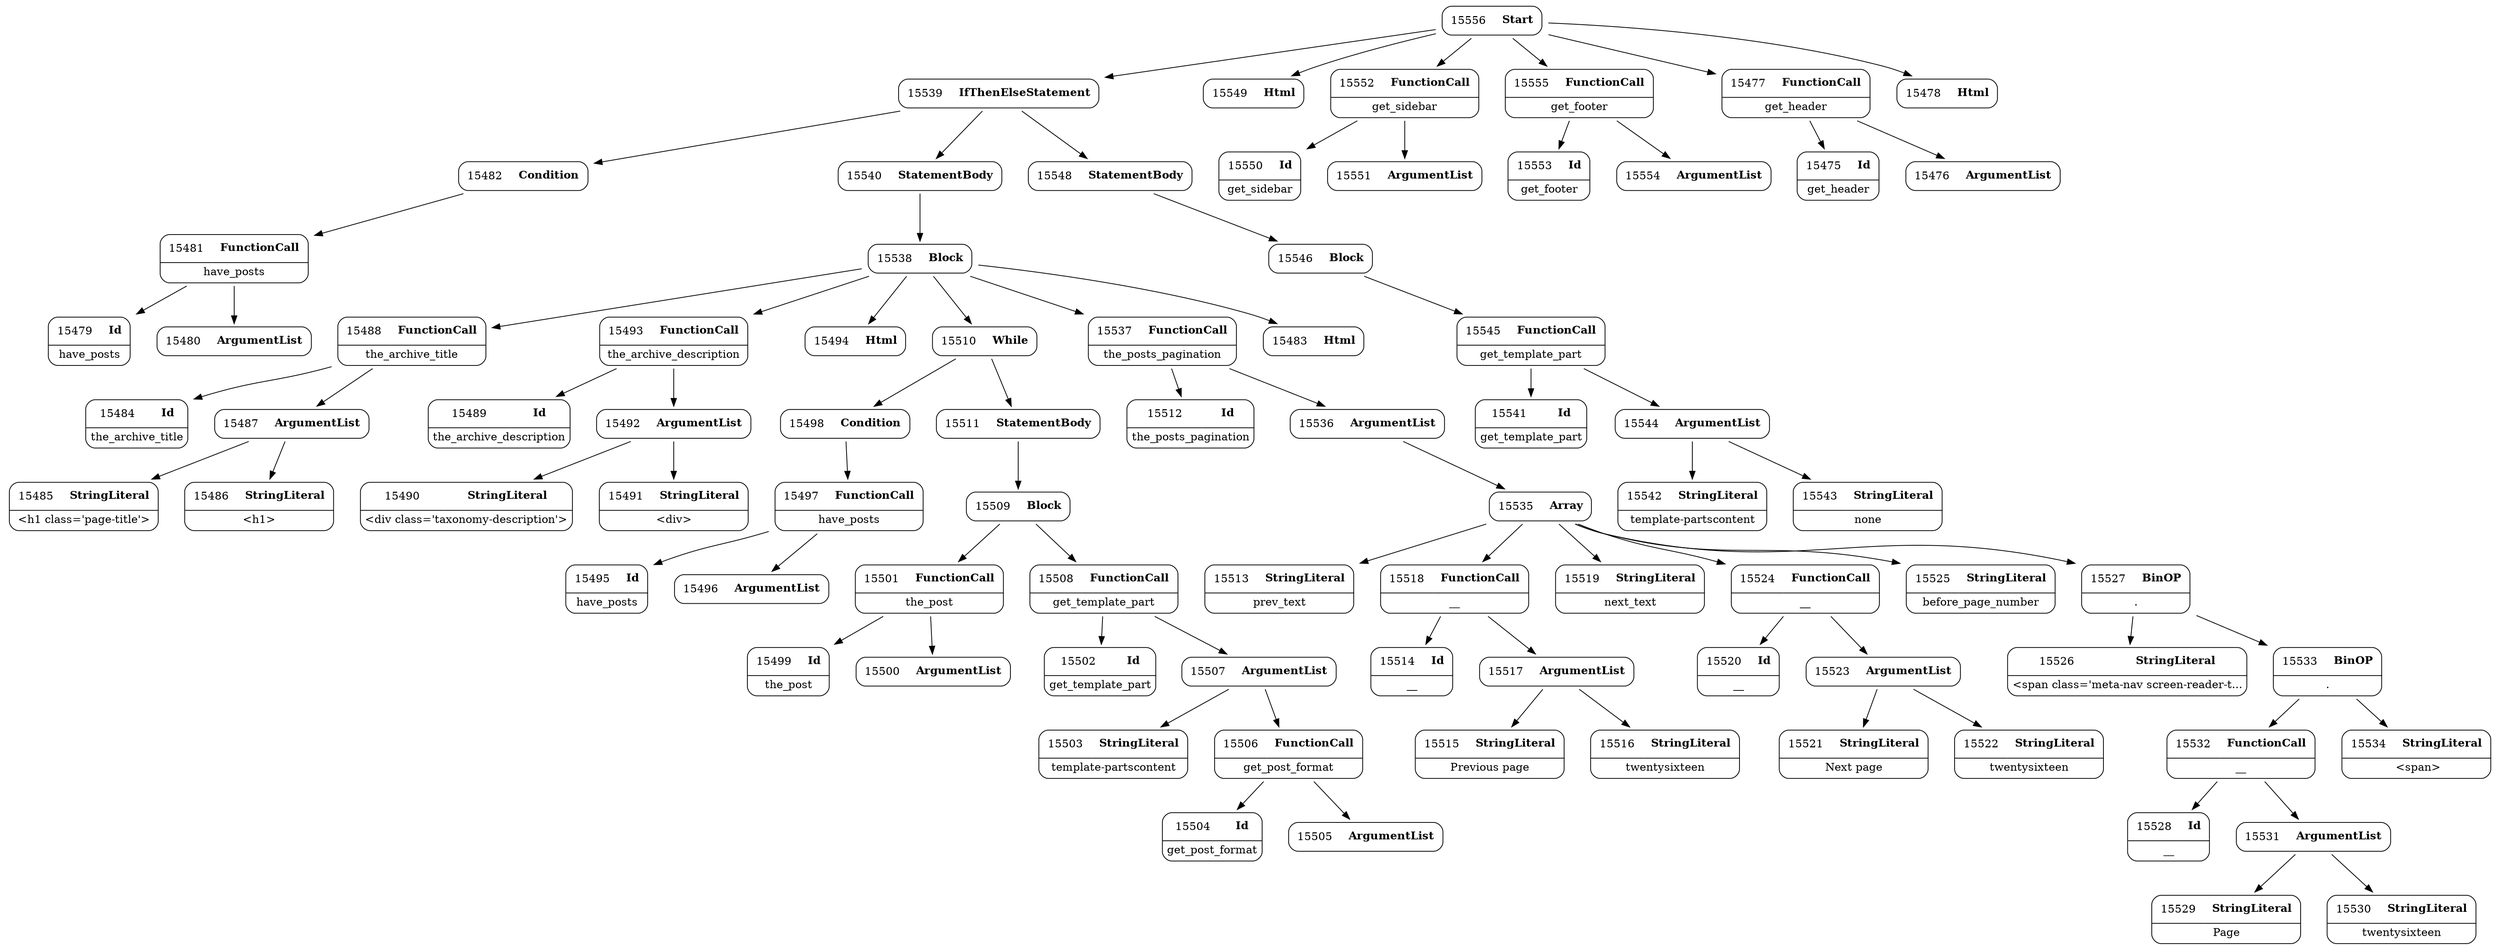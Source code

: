 digraph ast {
node [shape=none];
15488 [label=<<TABLE border='1' cellspacing='0' cellpadding='10' style='rounded' ><TR><TD border='0'>15488</TD><TD border='0'><B>FunctionCall</B></TD></TR><HR/><TR><TD border='0' cellpadding='5' colspan='2'>the_archive_title</TD></TR></TABLE>>];
15488 -> 15484 [weight=2];
15488 -> 15487 [weight=2];
15489 [label=<<TABLE border='1' cellspacing='0' cellpadding='10' style='rounded' ><TR><TD border='0'>15489</TD><TD border='0'><B>Id</B></TD></TR><HR/><TR><TD border='0' cellpadding='5' colspan='2'>the_archive_description</TD></TR></TABLE>>];
15490 [label=<<TABLE border='1' cellspacing='0' cellpadding='10' style='rounded' ><TR><TD border='0'>15490</TD><TD border='0'><B>StringLiteral</B></TD></TR><HR/><TR><TD border='0' cellpadding='5' colspan='2'>&lt;div class='taxonomy-description'&gt;</TD></TR></TABLE>>];
15491 [label=<<TABLE border='1' cellspacing='0' cellpadding='10' style='rounded' ><TR><TD border='0'>15491</TD><TD border='0'><B>StringLiteral</B></TD></TR><HR/><TR><TD border='0' cellpadding='5' colspan='2'>&lt;div&gt;</TD></TR></TABLE>>];
15492 [label=<<TABLE border='1' cellspacing='0' cellpadding='10' style='rounded' ><TR><TD border='0'>15492</TD><TD border='0'><B>ArgumentList</B></TD></TR></TABLE>>];
15492 -> 15490 [weight=2];
15492 -> 15491 [weight=2];
15493 [label=<<TABLE border='1' cellspacing='0' cellpadding='10' style='rounded' ><TR><TD border='0'>15493</TD><TD border='0'><B>FunctionCall</B></TD></TR><HR/><TR><TD border='0' cellpadding='5' colspan='2'>the_archive_description</TD></TR></TABLE>>];
15493 -> 15489 [weight=2];
15493 -> 15492 [weight=2];
15494 [label=<<TABLE border='1' cellspacing='0' cellpadding='10' style='rounded' ><TR><TD border='0'>15494</TD><TD border='0'><B>Html</B></TD></TR></TABLE>>];
15495 [label=<<TABLE border='1' cellspacing='0' cellpadding='10' style='rounded' ><TR><TD border='0'>15495</TD><TD border='0'><B>Id</B></TD></TR><HR/><TR><TD border='0' cellpadding='5' colspan='2'>have_posts</TD></TR></TABLE>>];
15496 [label=<<TABLE border='1' cellspacing='0' cellpadding='10' style='rounded' ><TR><TD border='0'>15496</TD><TD border='0'><B>ArgumentList</B></TD></TR></TABLE>>];
15497 [label=<<TABLE border='1' cellspacing='0' cellpadding='10' style='rounded' ><TR><TD border='0'>15497</TD><TD border='0'><B>FunctionCall</B></TD></TR><HR/><TR><TD border='0' cellpadding='5' colspan='2'>have_posts</TD></TR></TABLE>>];
15497 -> 15495 [weight=2];
15497 -> 15496 [weight=2];
15498 [label=<<TABLE border='1' cellspacing='0' cellpadding='10' style='rounded' ><TR><TD border='0'>15498</TD><TD border='0'><B>Condition</B></TD></TR></TABLE>>];
15498 -> 15497 [weight=2];
15499 [label=<<TABLE border='1' cellspacing='0' cellpadding='10' style='rounded' ><TR><TD border='0'>15499</TD><TD border='0'><B>Id</B></TD></TR><HR/><TR><TD border='0' cellpadding='5' colspan='2'>the_post</TD></TR></TABLE>>];
15500 [label=<<TABLE border='1' cellspacing='0' cellpadding='10' style='rounded' ><TR><TD border='0'>15500</TD><TD border='0'><B>ArgumentList</B></TD></TR></TABLE>>];
15501 [label=<<TABLE border='1' cellspacing='0' cellpadding='10' style='rounded' ><TR><TD border='0'>15501</TD><TD border='0'><B>FunctionCall</B></TD></TR><HR/><TR><TD border='0' cellpadding='5' colspan='2'>the_post</TD></TR></TABLE>>];
15501 -> 15499 [weight=2];
15501 -> 15500 [weight=2];
15502 [label=<<TABLE border='1' cellspacing='0' cellpadding='10' style='rounded' ><TR><TD border='0'>15502</TD><TD border='0'><B>Id</B></TD></TR><HR/><TR><TD border='0' cellpadding='5' colspan='2'>get_template_part</TD></TR></TABLE>>];
15503 [label=<<TABLE border='1' cellspacing='0' cellpadding='10' style='rounded' ><TR><TD border='0'>15503</TD><TD border='0'><B>StringLiteral</B></TD></TR><HR/><TR><TD border='0' cellpadding='5' colspan='2'>template-partscontent</TD></TR></TABLE>>];
15504 [label=<<TABLE border='1' cellspacing='0' cellpadding='10' style='rounded' ><TR><TD border='0'>15504</TD><TD border='0'><B>Id</B></TD></TR><HR/><TR><TD border='0' cellpadding='5' colspan='2'>get_post_format</TD></TR></TABLE>>];
15505 [label=<<TABLE border='1' cellspacing='0' cellpadding='10' style='rounded' ><TR><TD border='0'>15505</TD><TD border='0'><B>ArgumentList</B></TD></TR></TABLE>>];
15506 [label=<<TABLE border='1' cellspacing='0' cellpadding='10' style='rounded' ><TR><TD border='0'>15506</TD><TD border='0'><B>FunctionCall</B></TD></TR><HR/><TR><TD border='0' cellpadding='5' colspan='2'>get_post_format</TD></TR></TABLE>>];
15506 -> 15504 [weight=2];
15506 -> 15505 [weight=2];
15507 [label=<<TABLE border='1' cellspacing='0' cellpadding='10' style='rounded' ><TR><TD border='0'>15507</TD><TD border='0'><B>ArgumentList</B></TD></TR></TABLE>>];
15507 -> 15503 [weight=2];
15507 -> 15506 [weight=2];
15508 [label=<<TABLE border='1' cellspacing='0' cellpadding='10' style='rounded' ><TR><TD border='0'>15508</TD><TD border='0'><B>FunctionCall</B></TD></TR><HR/><TR><TD border='0' cellpadding='5' colspan='2'>get_template_part</TD></TR></TABLE>>];
15508 -> 15502 [weight=2];
15508 -> 15507 [weight=2];
15509 [label=<<TABLE border='1' cellspacing='0' cellpadding='10' style='rounded' ><TR><TD border='0'>15509</TD><TD border='0'><B>Block</B></TD></TR></TABLE>>];
15509 -> 15501 [weight=2];
15509 -> 15508 [weight=2];
15510 [label=<<TABLE border='1' cellspacing='0' cellpadding='10' style='rounded' ><TR><TD border='0'>15510</TD><TD border='0'><B>While</B></TD></TR></TABLE>>];
15510 -> 15498 [weight=2];
15510 -> 15511 [weight=2];
15511 [label=<<TABLE border='1' cellspacing='0' cellpadding='10' style='rounded' ><TR><TD border='0'>15511</TD><TD border='0'><B>StatementBody</B></TD></TR></TABLE>>];
15511 -> 15509 [weight=2];
15512 [label=<<TABLE border='1' cellspacing='0' cellpadding='10' style='rounded' ><TR><TD border='0'>15512</TD><TD border='0'><B>Id</B></TD></TR><HR/><TR><TD border='0' cellpadding='5' colspan='2'>the_posts_pagination</TD></TR></TABLE>>];
15513 [label=<<TABLE border='1' cellspacing='0' cellpadding='10' style='rounded' ><TR><TD border='0'>15513</TD><TD border='0'><B>StringLiteral</B></TD></TR><HR/><TR><TD border='0' cellpadding='5' colspan='2'>prev_text</TD></TR></TABLE>>];
15514 [label=<<TABLE border='1' cellspacing='0' cellpadding='10' style='rounded' ><TR><TD border='0'>15514</TD><TD border='0'><B>Id</B></TD></TR><HR/><TR><TD border='0' cellpadding='5' colspan='2'>__</TD></TR></TABLE>>];
15515 [label=<<TABLE border='1' cellspacing='0' cellpadding='10' style='rounded' ><TR><TD border='0'>15515</TD><TD border='0'><B>StringLiteral</B></TD></TR><HR/><TR><TD border='0' cellpadding='5' colspan='2'>Previous page</TD></TR></TABLE>>];
15516 [label=<<TABLE border='1' cellspacing='0' cellpadding='10' style='rounded' ><TR><TD border='0'>15516</TD><TD border='0'><B>StringLiteral</B></TD></TR><HR/><TR><TD border='0' cellpadding='5' colspan='2'>twentysixteen</TD></TR></TABLE>>];
15517 [label=<<TABLE border='1' cellspacing='0' cellpadding='10' style='rounded' ><TR><TD border='0'>15517</TD><TD border='0'><B>ArgumentList</B></TD></TR></TABLE>>];
15517 -> 15515 [weight=2];
15517 -> 15516 [weight=2];
15518 [label=<<TABLE border='1' cellspacing='0' cellpadding='10' style='rounded' ><TR><TD border='0'>15518</TD><TD border='0'><B>FunctionCall</B></TD></TR><HR/><TR><TD border='0' cellpadding='5' colspan='2'>__</TD></TR></TABLE>>];
15518 -> 15514 [weight=2];
15518 -> 15517 [weight=2];
15519 [label=<<TABLE border='1' cellspacing='0' cellpadding='10' style='rounded' ><TR><TD border='0'>15519</TD><TD border='0'><B>StringLiteral</B></TD></TR><HR/><TR><TD border='0' cellpadding='5' colspan='2'>next_text</TD></TR></TABLE>>];
15520 [label=<<TABLE border='1' cellspacing='0' cellpadding='10' style='rounded' ><TR><TD border='0'>15520</TD><TD border='0'><B>Id</B></TD></TR><HR/><TR><TD border='0' cellpadding='5' colspan='2'>__</TD></TR></TABLE>>];
15521 [label=<<TABLE border='1' cellspacing='0' cellpadding='10' style='rounded' ><TR><TD border='0'>15521</TD><TD border='0'><B>StringLiteral</B></TD></TR><HR/><TR><TD border='0' cellpadding='5' colspan='2'>Next page</TD></TR></TABLE>>];
15522 [label=<<TABLE border='1' cellspacing='0' cellpadding='10' style='rounded' ><TR><TD border='0'>15522</TD><TD border='0'><B>StringLiteral</B></TD></TR><HR/><TR><TD border='0' cellpadding='5' colspan='2'>twentysixteen</TD></TR></TABLE>>];
15523 [label=<<TABLE border='1' cellspacing='0' cellpadding='10' style='rounded' ><TR><TD border='0'>15523</TD><TD border='0'><B>ArgumentList</B></TD></TR></TABLE>>];
15523 -> 15521 [weight=2];
15523 -> 15522 [weight=2];
15524 [label=<<TABLE border='1' cellspacing='0' cellpadding='10' style='rounded' ><TR><TD border='0'>15524</TD><TD border='0'><B>FunctionCall</B></TD></TR><HR/><TR><TD border='0' cellpadding='5' colspan='2'>__</TD></TR></TABLE>>];
15524 -> 15520 [weight=2];
15524 -> 15523 [weight=2];
15525 [label=<<TABLE border='1' cellspacing='0' cellpadding='10' style='rounded' ><TR><TD border='0'>15525</TD><TD border='0'><B>StringLiteral</B></TD></TR><HR/><TR><TD border='0' cellpadding='5' colspan='2'>before_page_number</TD></TR></TABLE>>];
15526 [label=<<TABLE border='1' cellspacing='0' cellpadding='10' style='rounded' ><TR><TD border='0'>15526</TD><TD border='0'><B>StringLiteral</B></TD></TR><HR/><TR><TD border='0' cellpadding='5' colspan='2'>&lt;span class='meta-nav screen-reader-t...</TD></TR></TABLE>>];
15527 [label=<<TABLE border='1' cellspacing='0' cellpadding='10' style='rounded' ><TR><TD border='0'>15527</TD><TD border='0'><B>BinOP</B></TD></TR><HR/><TR><TD border='0' cellpadding='5' colspan='2'>.</TD></TR></TABLE>>];
15527 -> 15526 [weight=2];
15527 -> 15533 [weight=2];
15528 [label=<<TABLE border='1' cellspacing='0' cellpadding='10' style='rounded' ><TR><TD border='0'>15528</TD><TD border='0'><B>Id</B></TD></TR><HR/><TR><TD border='0' cellpadding='5' colspan='2'>__</TD></TR></TABLE>>];
15529 [label=<<TABLE border='1' cellspacing='0' cellpadding='10' style='rounded' ><TR><TD border='0'>15529</TD><TD border='0'><B>StringLiteral</B></TD></TR><HR/><TR><TD border='0' cellpadding='5' colspan='2'>Page</TD></TR></TABLE>>];
15530 [label=<<TABLE border='1' cellspacing='0' cellpadding='10' style='rounded' ><TR><TD border='0'>15530</TD><TD border='0'><B>StringLiteral</B></TD></TR><HR/><TR><TD border='0' cellpadding='5' colspan='2'>twentysixteen</TD></TR></TABLE>>];
15531 [label=<<TABLE border='1' cellspacing='0' cellpadding='10' style='rounded' ><TR><TD border='0'>15531</TD><TD border='0'><B>ArgumentList</B></TD></TR></TABLE>>];
15531 -> 15529 [weight=2];
15531 -> 15530 [weight=2];
15532 [label=<<TABLE border='1' cellspacing='0' cellpadding='10' style='rounded' ><TR><TD border='0'>15532</TD><TD border='0'><B>FunctionCall</B></TD></TR><HR/><TR><TD border='0' cellpadding='5' colspan='2'>__</TD></TR></TABLE>>];
15532 -> 15528 [weight=2];
15532 -> 15531 [weight=2];
15533 [label=<<TABLE border='1' cellspacing='0' cellpadding='10' style='rounded' ><TR><TD border='0'>15533</TD><TD border='0'><B>BinOP</B></TD></TR><HR/><TR><TD border='0' cellpadding='5' colspan='2'>.</TD></TR></TABLE>>];
15533 -> 15532 [weight=2];
15533 -> 15534 [weight=2];
15534 [label=<<TABLE border='1' cellspacing='0' cellpadding='10' style='rounded' ><TR><TD border='0'>15534</TD><TD border='0'><B>StringLiteral</B></TD></TR><HR/><TR><TD border='0' cellpadding='5' colspan='2'> &lt;span&gt;</TD></TR></TABLE>>];
15535 [label=<<TABLE border='1' cellspacing='0' cellpadding='10' style='rounded' ><TR><TD border='0'>15535</TD><TD border='0'><B>Array</B></TD></TR></TABLE>>];
15535 -> 15513 [weight=2];
15535 -> 15518 [weight=2];
15535 -> 15519 [weight=2];
15535 -> 15524 [weight=2];
15535 -> 15525 [weight=2];
15535 -> 15527 [weight=2];
15536 [label=<<TABLE border='1' cellspacing='0' cellpadding='10' style='rounded' ><TR><TD border='0'>15536</TD><TD border='0'><B>ArgumentList</B></TD></TR></TABLE>>];
15536 -> 15535 [weight=2];
15537 [label=<<TABLE border='1' cellspacing='0' cellpadding='10' style='rounded' ><TR><TD border='0'>15537</TD><TD border='0'><B>FunctionCall</B></TD></TR><HR/><TR><TD border='0' cellpadding='5' colspan='2'>the_posts_pagination</TD></TR></TABLE>>];
15537 -> 15512 [weight=2];
15537 -> 15536 [weight=2];
15538 [label=<<TABLE border='1' cellspacing='0' cellpadding='10' style='rounded' ><TR><TD border='0'>15538</TD><TD border='0'><B>Block</B></TD></TR></TABLE>>];
15538 -> 15483 [weight=2];
15538 -> 15488 [weight=2];
15538 -> 15493 [weight=2];
15538 -> 15494 [weight=2];
15538 -> 15510 [weight=2];
15538 -> 15537 [weight=2];
15539 [label=<<TABLE border='1' cellspacing='0' cellpadding='10' style='rounded' ><TR><TD border='0'>15539</TD><TD border='0'><B>IfThenElseStatement</B></TD></TR></TABLE>>];
15539 -> 15482 [weight=2];
15539 -> 15540 [weight=2];
15539 -> 15548 [weight=2];
15540 [label=<<TABLE border='1' cellspacing='0' cellpadding='10' style='rounded' ><TR><TD border='0'>15540</TD><TD border='0'><B>StatementBody</B></TD></TR></TABLE>>];
15540 -> 15538 [weight=2];
15541 [label=<<TABLE border='1' cellspacing='0' cellpadding='10' style='rounded' ><TR><TD border='0'>15541</TD><TD border='0'><B>Id</B></TD></TR><HR/><TR><TD border='0' cellpadding='5' colspan='2'>get_template_part</TD></TR></TABLE>>];
15542 [label=<<TABLE border='1' cellspacing='0' cellpadding='10' style='rounded' ><TR><TD border='0'>15542</TD><TD border='0'><B>StringLiteral</B></TD></TR><HR/><TR><TD border='0' cellpadding='5' colspan='2'>template-partscontent</TD></TR></TABLE>>];
15543 [label=<<TABLE border='1' cellspacing='0' cellpadding='10' style='rounded' ><TR><TD border='0'>15543</TD><TD border='0'><B>StringLiteral</B></TD></TR><HR/><TR><TD border='0' cellpadding='5' colspan='2'>none</TD></TR></TABLE>>];
15544 [label=<<TABLE border='1' cellspacing='0' cellpadding='10' style='rounded' ><TR><TD border='0'>15544</TD><TD border='0'><B>ArgumentList</B></TD></TR></TABLE>>];
15544 -> 15542 [weight=2];
15544 -> 15543 [weight=2];
15545 [label=<<TABLE border='1' cellspacing='0' cellpadding='10' style='rounded' ><TR><TD border='0'>15545</TD><TD border='0'><B>FunctionCall</B></TD></TR><HR/><TR><TD border='0' cellpadding='5' colspan='2'>get_template_part</TD></TR></TABLE>>];
15545 -> 15541 [weight=2];
15545 -> 15544 [weight=2];
15546 [label=<<TABLE border='1' cellspacing='0' cellpadding='10' style='rounded' ><TR><TD border='0'>15546</TD><TD border='0'><B>Block</B></TD></TR></TABLE>>];
15546 -> 15545 [weight=2];
15548 [label=<<TABLE border='1' cellspacing='0' cellpadding='10' style='rounded' ><TR><TD border='0'>15548</TD><TD border='0'><B>StatementBody</B></TD></TR></TABLE>>];
15548 -> 15546 [weight=2];
15549 [label=<<TABLE border='1' cellspacing='0' cellpadding='10' style='rounded' ><TR><TD border='0'>15549</TD><TD border='0'><B>Html</B></TD></TR></TABLE>>];
15550 [label=<<TABLE border='1' cellspacing='0' cellpadding='10' style='rounded' ><TR><TD border='0'>15550</TD><TD border='0'><B>Id</B></TD></TR><HR/><TR><TD border='0' cellpadding='5' colspan='2'>get_sidebar</TD></TR></TABLE>>];
15551 [label=<<TABLE border='1' cellspacing='0' cellpadding='10' style='rounded' ><TR><TD border='0'>15551</TD><TD border='0'><B>ArgumentList</B></TD></TR></TABLE>>];
15552 [label=<<TABLE border='1' cellspacing='0' cellpadding='10' style='rounded' ><TR><TD border='0'>15552</TD><TD border='0'><B>FunctionCall</B></TD></TR><HR/><TR><TD border='0' cellpadding='5' colspan='2'>get_sidebar</TD></TR></TABLE>>];
15552 -> 15550 [weight=2];
15552 -> 15551 [weight=2];
15553 [label=<<TABLE border='1' cellspacing='0' cellpadding='10' style='rounded' ><TR><TD border='0'>15553</TD><TD border='0'><B>Id</B></TD></TR><HR/><TR><TD border='0' cellpadding='5' colspan='2'>get_footer</TD></TR></TABLE>>];
15554 [label=<<TABLE border='1' cellspacing='0' cellpadding='10' style='rounded' ><TR><TD border='0'>15554</TD><TD border='0'><B>ArgumentList</B></TD></TR></TABLE>>];
15555 [label=<<TABLE border='1' cellspacing='0' cellpadding='10' style='rounded' ><TR><TD border='0'>15555</TD><TD border='0'><B>FunctionCall</B></TD></TR><HR/><TR><TD border='0' cellpadding='5' colspan='2'>get_footer</TD></TR></TABLE>>];
15555 -> 15553 [weight=2];
15555 -> 15554 [weight=2];
15556 [label=<<TABLE border='1' cellspacing='0' cellpadding='10' style='rounded' ><TR><TD border='0'>15556</TD><TD border='0'><B>Start</B></TD></TR></TABLE>>];
15556 -> 15477 [weight=2];
15556 -> 15478 [weight=2];
15556 -> 15539 [weight=2];
15556 -> 15549 [weight=2];
15556 -> 15552 [weight=2];
15556 -> 15555 [weight=2];
15475 [label=<<TABLE border='1' cellspacing='0' cellpadding='10' style='rounded' ><TR><TD border='0'>15475</TD><TD border='0'><B>Id</B></TD></TR><HR/><TR><TD border='0' cellpadding='5' colspan='2'>get_header</TD></TR></TABLE>>];
15476 [label=<<TABLE border='1' cellspacing='0' cellpadding='10' style='rounded' ><TR><TD border='0'>15476</TD><TD border='0'><B>ArgumentList</B></TD></TR></TABLE>>];
15477 [label=<<TABLE border='1' cellspacing='0' cellpadding='10' style='rounded' ><TR><TD border='0'>15477</TD><TD border='0'><B>FunctionCall</B></TD></TR><HR/><TR><TD border='0' cellpadding='5' colspan='2'>get_header</TD></TR></TABLE>>];
15477 -> 15475 [weight=2];
15477 -> 15476 [weight=2];
15478 [label=<<TABLE border='1' cellspacing='0' cellpadding='10' style='rounded' ><TR><TD border='0'>15478</TD><TD border='0'><B>Html</B></TD></TR></TABLE>>];
15479 [label=<<TABLE border='1' cellspacing='0' cellpadding='10' style='rounded' ><TR><TD border='0'>15479</TD><TD border='0'><B>Id</B></TD></TR><HR/><TR><TD border='0' cellpadding='5' colspan='2'>have_posts</TD></TR></TABLE>>];
15480 [label=<<TABLE border='1' cellspacing='0' cellpadding='10' style='rounded' ><TR><TD border='0'>15480</TD><TD border='0'><B>ArgumentList</B></TD></TR></TABLE>>];
15481 [label=<<TABLE border='1' cellspacing='0' cellpadding='10' style='rounded' ><TR><TD border='0'>15481</TD><TD border='0'><B>FunctionCall</B></TD></TR><HR/><TR><TD border='0' cellpadding='5' colspan='2'>have_posts</TD></TR></TABLE>>];
15481 -> 15479 [weight=2];
15481 -> 15480 [weight=2];
15482 [label=<<TABLE border='1' cellspacing='0' cellpadding='10' style='rounded' ><TR><TD border='0'>15482</TD><TD border='0'><B>Condition</B></TD></TR></TABLE>>];
15482 -> 15481 [weight=2];
15483 [label=<<TABLE border='1' cellspacing='0' cellpadding='10' style='rounded' ><TR><TD border='0'>15483</TD><TD border='0'><B>Html</B></TD></TR></TABLE>>];
15484 [label=<<TABLE border='1' cellspacing='0' cellpadding='10' style='rounded' ><TR><TD border='0'>15484</TD><TD border='0'><B>Id</B></TD></TR><HR/><TR><TD border='0' cellpadding='5' colspan='2'>the_archive_title</TD></TR></TABLE>>];
15485 [label=<<TABLE border='1' cellspacing='0' cellpadding='10' style='rounded' ><TR><TD border='0'>15485</TD><TD border='0'><B>StringLiteral</B></TD></TR><HR/><TR><TD border='0' cellpadding='5' colspan='2'>&lt;h1 class='page-title'&gt;</TD></TR></TABLE>>];
15486 [label=<<TABLE border='1' cellspacing='0' cellpadding='10' style='rounded' ><TR><TD border='0'>15486</TD><TD border='0'><B>StringLiteral</B></TD></TR><HR/><TR><TD border='0' cellpadding='5' colspan='2'>&lt;h1&gt;</TD></TR></TABLE>>];
15487 [label=<<TABLE border='1' cellspacing='0' cellpadding='10' style='rounded' ><TR><TD border='0'>15487</TD><TD border='0'><B>ArgumentList</B></TD></TR></TABLE>>];
15487 -> 15485 [weight=2];
15487 -> 15486 [weight=2];
}
